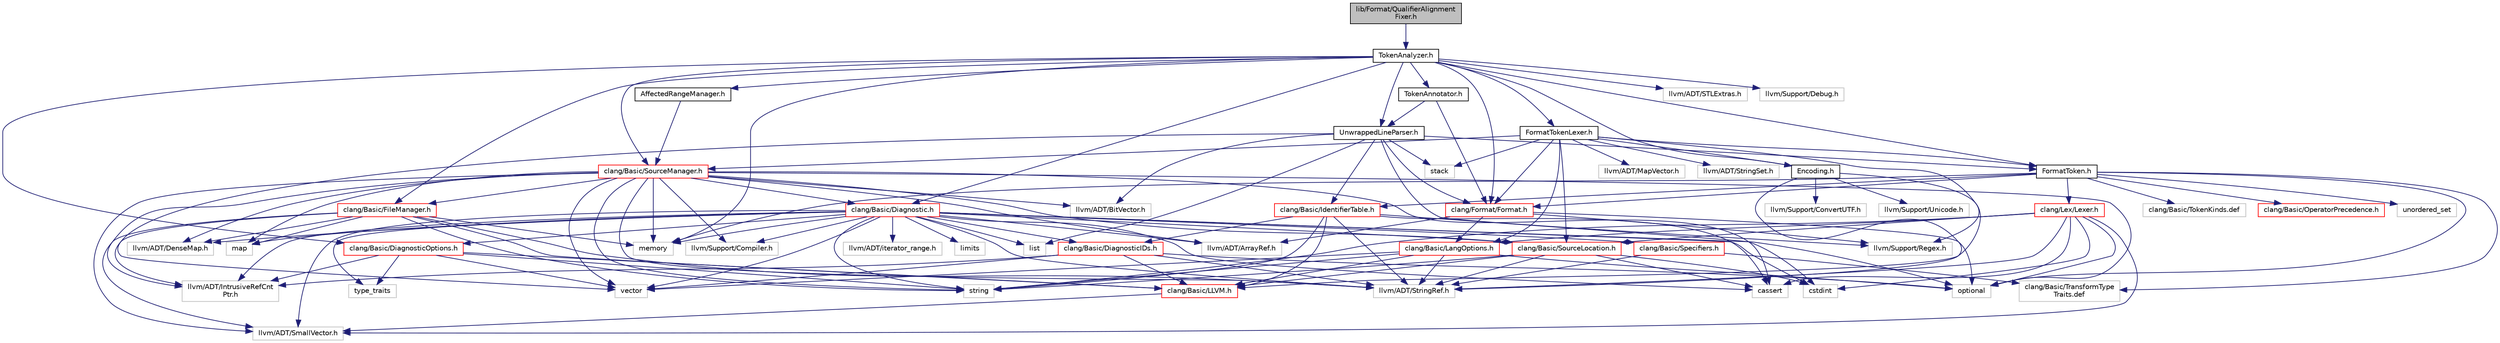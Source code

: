 digraph "lib/Format/QualifierAlignmentFixer.h"
{
 // LATEX_PDF_SIZE
  bgcolor="transparent";
  edge [fontname="Helvetica",fontsize="10",labelfontname="Helvetica",labelfontsize="10"];
  node [fontname="Helvetica",fontsize="10",shape=record];
  Node1 [label="lib/Format/QualifierAlignment\lFixer.h",height=0.2,width=0.4,color="black", fillcolor="grey75", style="filled", fontcolor="black",tooltip=" "];
  Node1 -> Node2 [color="midnightblue",fontsize="10",style="solid",fontname="Helvetica"];
  Node2 [label="TokenAnalyzer.h",height=0.2,width=0.4,color="black",URL="$TokenAnalyzer_8h.html",tooltip=" "];
  Node2 -> Node3 [color="midnightblue",fontsize="10",style="solid",fontname="Helvetica"];
  Node3 [label="AffectedRangeManager.h",height=0.2,width=0.4,color="black",URL="$AffectedRangeManager_8h.html",tooltip=" "];
  Node3 -> Node4 [color="midnightblue",fontsize="10",style="solid",fontname="Helvetica"];
  Node4 [label="clang/Basic/SourceManager.h",height=0.2,width=0.4,color="red",URL="$SourceManager_8h.html",tooltip=" "];
  Node4 -> Node5 [color="midnightblue",fontsize="10",style="solid",fontname="Helvetica"];
  Node5 [label="clang/Basic/Diagnostic.h",height=0.2,width=0.4,color="red",URL="$Basic_2Diagnostic_8h.html",tooltip=" "];
  Node5 -> Node6 [color="midnightblue",fontsize="10",style="solid",fontname="Helvetica"];
  Node6 [label="clang/Basic/DiagnosticIDs.h",height=0.2,width=0.4,color="red",URL="$DiagnosticIDs_8h.html",tooltip=" "];
  Node6 -> Node7 [color="midnightblue",fontsize="10",style="solid",fontname="Helvetica"];
  Node7 [label="clang/Basic/LLVM.h",height=0.2,width=0.4,color="red",URL="$LLVM_8h.html",tooltip=" "];
  Node7 -> Node9 [color="midnightblue",fontsize="10",style="solid",fontname="Helvetica"];
  Node9 [label="llvm/ADT/SmallVector.h",height=0.2,width=0.4,color="grey75",tooltip=" "];
  Node6 -> Node10 [color="midnightblue",fontsize="10",style="solid",fontname="Helvetica"];
  Node10 [label="llvm/ADT/IntrusiveRefCnt\lPtr.h",height=0.2,width=0.4,color="grey75",tooltip=" "];
  Node6 -> Node11 [color="midnightblue",fontsize="10",style="solid",fontname="Helvetica"];
  Node11 [label="llvm/ADT/StringRef.h",height=0.2,width=0.4,color="grey75",tooltip=" "];
  Node6 -> Node12 [color="midnightblue",fontsize="10",style="solid",fontname="Helvetica"];
  Node12 [label="optional",height=0.2,width=0.4,color="grey75",tooltip=" "];
  Node6 -> Node13 [color="midnightblue",fontsize="10",style="solid",fontname="Helvetica"];
  Node13 [label="vector",height=0.2,width=0.4,color="grey75",tooltip=" "];
  Node5 -> Node15 [color="midnightblue",fontsize="10",style="solid",fontname="Helvetica"];
  Node15 [label="clang/Basic/DiagnosticOptions.h",height=0.2,width=0.4,color="red",URL="$DiagnosticOptions_8h.html",tooltip=" "];
  Node15 -> Node7 [color="midnightblue",fontsize="10",style="solid",fontname="Helvetica"];
  Node15 -> Node10 [color="midnightblue",fontsize="10",style="solid",fontname="Helvetica"];
  Node15 -> Node16 [color="midnightblue",fontsize="10",style="solid",fontname="Helvetica"];
  Node16 [label="string",height=0.2,width=0.4,color="grey75",tooltip=" "];
  Node15 -> Node17 [color="midnightblue",fontsize="10",style="solid",fontname="Helvetica"];
  Node17 [label="type_traits",height=0.2,width=0.4,color="grey75",tooltip=" "];
  Node15 -> Node13 [color="midnightblue",fontsize="10",style="solid",fontname="Helvetica"];
  Node5 -> Node19 [color="midnightblue",fontsize="10",style="solid",fontname="Helvetica"];
  Node19 [label="clang/Basic/SourceLocation.h",height=0.2,width=0.4,color="red",URL="$SourceLocation_8h.html",tooltip=" "];
  Node19 -> Node7 [color="midnightblue",fontsize="10",style="solid",fontname="Helvetica"];
  Node19 -> Node11 [color="midnightblue",fontsize="10",style="solid",fontname="Helvetica"];
  Node19 -> Node20 [color="midnightblue",fontsize="10",style="solid",fontname="Helvetica"];
  Node20 [label="cassert",height=0.2,width=0.4,color="grey75",tooltip=" "];
  Node19 -> Node21 [color="midnightblue",fontsize="10",style="solid",fontname="Helvetica"];
  Node21 [label="cstdint",height=0.2,width=0.4,color="grey75",tooltip=" "];
  Node19 -> Node16 [color="midnightblue",fontsize="10",style="solid",fontname="Helvetica"];
  Node5 -> Node23 [color="midnightblue",fontsize="10",style="solid",fontname="Helvetica"];
  Node23 [label="clang/Basic/Specifiers.h",height=0.2,width=0.4,color="red",URL="$Specifiers_8h.html",tooltip=" "];
  Node23 -> Node11 [color="midnightblue",fontsize="10",style="solid",fontname="Helvetica"];
  Node23 -> Node26 [color="midnightblue",fontsize="10",style="solid",fontname="Helvetica"];
  Node26 [label="clang/Basic/TransformType\lTraits.def",height=0.2,width=0.4,color="grey75",tooltip=" "];
  Node5 -> Node28 [color="midnightblue",fontsize="10",style="solid",fontname="Helvetica"];
  Node28 [label="llvm/ADT/ArrayRef.h",height=0.2,width=0.4,color="grey75",tooltip=" "];
  Node5 -> Node29 [color="midnightblue",fontsize="10",style="solid",fontname="Helvetica"];
  Node29 [label="llvm/ADT/DenseMap.h",height=0.2,width=0.4,color="grey75",tooltip=" "];
  Node5 -> Node10 [color="midnightblue",fontsize="10",style="solid",fontname="Helvetica"];
  Node5 -> Node9 [color="midnightblue",fontsize="10",style="solid",fontname="Helvetica"];
  Node5 -> Node11 [color="midnightblue",fontsize="10",style="solid",fontname="Helvetica"];
  Node5 -> Node30 [color="midnightblue",fontsize="10",style="solid",fontname="Helvetica"];
  Node30 [label="llvm/ADT/iterator_range.h",height=0.2,width=0.4,color="grey75",tooltip=" "];
  Node5 -> Node31 [color="midnightblue",fontsize="10",style="solid",fontname="Helvetica"];
  Node31 [label="llvm/Support/Compiler.h",height=0.2,width=0.4,color="grey75",tooltip=" "];
  Node5 -> Node20 [color="midnightblue",fontsize="10",style="solid",fontname="Helvetica"];
  Node5 -> Node21 [color="midnightblue",fontsize="10",style="solid",fontname="Helvetica"];
  Node5 -> Node32 [color="midnightblue",fontsize="10",style="solid",fontname="Helvetica"];
  Node32 [label="limits",height=0.2,width=0.4,color="grey75",tooltip=" "];
  Node5 -> Node33 [color="midnightblue",fontsize="10",style="solid",fontname="Helvetica"];
  Node33 [label="list",height=0.2,width=0.4,color="grey75",tooltip=" "];
  Node5 -> Node34 [color="midnightblue",fontsize="10",style="solid",fontname="Helvetica"];
  Node34 [label="map",height=0.2,width=0.4,color="grey75",tooltip=" "];
  Node5 -> Node35 [color="midnightblue",fontsize="10",style="solid",fontname="Helvetica"];
  Node35 [label="memory",height=0.2,width=0.4,color="grey75",tooltip=" "];
  Node5 -> Node12 [color="midnightblue",fontsize="10",style="solid",fontname="Helvetica"];
  Node5 -> Node16 [color="midnightblue",fontsize="10",style="solid",fontname="Helvetica"];
  Node5 -> Node17 [color="midnightblue",fontsize="10",style="solid",fontname="Helvetica"];
  Node5 -> Node13 [color="midnightblue",fontsize="10",style="solid",fontname="Helvetica"];
  Node4 -> Node48 [color="midnightblue",fontsize="10",style="solid",fontname="Helvetica"];
  Node48 [label="clang/Basic/FileManager.h",height=0.2,width=0.4,color="red",URL="$FileManager_8h.html",tooltip=" "];
  Node48 -> Node7 [color="midnightblue",fontsize="10",style="solid",fontname="Helvetica"];
  Node48 -> Node29 [color="midnightblue",fontsize="10",style="solid",fontname="Helvetica"];
  Node48 -> Node10 [color="midnightblue",fontsize="10",style="solid",fontname="Helvetica"];
  Node48 -> Node9 [color="midnightblue",fontsize="10",style="solid",fontname="Helvetica"];
  Node48 -> Node11 [color="midnightblue",fontsize="10",style="solid",fontname="Helvetica"];
  Node48 -> Node34 [color="midnightblue",fontsize="10",style="solid",fontname="Helvetica"];
  Node48 -> Node35 [color="midnightblue",fontsize="10",style="solid",fontname="Helvetica"];
  Node48 -> Node16 [color="midnightblue",fontsize="10",style="solid",fontname="Helvetica"];
  Node4 -> Node19 [color="midnightblue",fontsize="10",style="solid",fontname="Helvetica"];
  Node4 -> Node28 [color="midnightblue",fontsize="10",style="solid",fontname="Helvetica"];
  Node4 -> Node54 [color="midnightblue",fontsize="10",style="solid",fontname="Helvetica"];
  Node54 [label="llvm/ADT/BitVector.h",height=0.2,width=0.4,color="grey75",tooltip=" "];
  Node4 -> Node29 [color="midnightblue",fontsize="10",style="solid",fontname="Helvetica"];
  Node4 -> Node10 [color="midnightblue",fontsize="10",style="solid",fontname="Helvetica"];
  Node4 -> Node9 [color="midnightblue",fontsize="10",style="solid",fontname="Helvetica"];
  Node4 -> Node11 [color="midnightblue",fontsize="10",style="solid",fontname="Helvetica"];
  Node4 -> Node31 [color="midnightblue",fontsize="10",style="solid",fontname="Helvetica"];
  Node4 -> Node20 [color="midnightblue",fontsize="10",style="solid",fontname="Helvetica"];
  Node4 -> Node34 [color="midnightblue",fontsize="10",style="solid",fontname="Helvetica"];
  Node4 -> Node35 [color="midnightblue",fontsize="10",style="solid",fontname="Helvetica"];
  Node4 -> Node12 [color="midnightblue",fontsize="10",style="solid",fontname="Helvetica"];
  Node4 -> Node16 [color="midnightblue",fontsize="10",style="solid",fontname="Helvetica"];
  Node4 -> Node13 [color="midnightblue",fontsize="10",style="solid",fontname="Helvetica"];
  Node2 -> Node59 [color="midnightblue",fontsize="10",style="solid",fontname="Helvetica"];
  Node59 [label="Encoding.h",height=0.2,width=0.4,color="black",URL="$Encoding_8h.html",tooltip=" "];
  Node59 -> Node7 [color="midnightblue",fontsize="10",style="solid",fontname="Helvetica"];
  Node59 -> Node11 [color="midnightblue",fontsize="10",style="solid",fontname="Helvetica"];
  Node59 -> Node60 [color="midnightblue",fontsize="10",style="solid",fontname="Helvetica"];
  Node60 [label="llvm/Support/ConvertUTF.h",height=0.2,width=0.4,color="grey75",tooltip=" "];
  Node59 -> Node61 [color="midnightblue",fontsize="10",style="solid",fontname="Helvetica"];
  Node61 [label="llvm/Support/Unicode.h",height=0.2,width=0.4,color="grey75",tooltip=" "];
  Node2 -> Node62 [color="midnightblue",fontsize="10",style="solid",fontname="Helvetica"];
  Node62 [label="FormatToken.h",height=0.2,width=0.4,color="black",URL="$FormatToken_8h.html",tooltip=" "];
  Node62 -> Node63 [color="midnightblue",fontsize="10",style="solid",fontname="Helvetica"];
  Node63 [label="clang/Basic/IdentifierTable.h",height=0.2,width=0.4,color="red",URL="$IdentifierTable_8h.html",tooltip=" "];
  Node63 -> Node6 [color="midnightblue",fontsize="10",style="solid",fontname="Helvetica"];
  Node63 -> Node7 [color="midnightblue",fontsize="10",style="solid",fontname="Helvetica"];
  Node63 -> Node11 [color="midnightblue",fontsize="10",style="solid",fontname="Helvetica"];
  Node63 -> Node20 [color="midnightblue",fontsize="10",style="solid",fontname="Helvetica"];
  Node63 -> Node21 [color="midnightblue",fontsize="10",style="solid",fontname="Helvetica"];
  Node63 -> Node16 [color="midnightblue",fontsize="10",style="solid",fontname="Helvetica"];
  Node62 -> Node69 [color="midnightblue",fontsize="10",style="solid",fontname="Helvetica"];
  Node69 [label="clang/Basic/OperatorPrecedence.h",height=0.2,width=0.4,color="red",URL="$OperatorPrecedence_8h.html",tooltip=" "];
  Node62 -> Node70 [color="midnightblue",fontsize="10",style="solid",fontname="Helvetica"];
  Node70 [label="clang/Format/Format.h",height=0.2,width=0.4,color="red",URL="$Format_8h.html",tooltip=" "];
  Node70 -> Node71 [color="midnightblue",fontsize="10",style="solid",fontname="Helvetica"];
  Node71 [label="clang/Basic/LangOptions.h",height=0.2,width=0.4,color="red",URL="$LangOptions_8h.html",tooltip=" "];
  Node71 -> Node7 [color="midnightblue",fontsize="10",style="solid",fontname="Helvetica"];
  Node71 -> Node11 [color="midnightblue",fontsize="10",style="solid",fontname="Helvetica"];
  Node71 -> Node12 [color="midnightblue",fontsize="10",style="solid",fontname="Helvetica"];
  Node71 -> Node16 [color="midnightblue",fontsize="10",style="solid",fontname="Helvetica"];
  Node71 -> Node13 [color="midnightblue",fontsize="10",style="solid",fontname="Helvetica"];
  Node70 -> Node28 [color="midnightblue",fontsize="10",style="solid",fontname="Helvetica"];
  Node70 -> Node96 [color="midnightblue",fontsize="10",style="solid",fontname="Helvetica"];
  Node96 [label="llvm/Support/Regex.h",height=0.2,width=0.4,color="grey75",tooltip=" "];
  Node70 -> Node12 [color="midnightblue",fontsize="10",style="solid",fontname="Helvetica"];
  Node62 -> Node98 [color="midnightblue",fontsize="10",style="solid",fontname="Helvetica"];
  Node98 [label="clang/Lex/Lexer.h",height=0.2,width=0.4,color="red",URL="$Lexer_8h.html",tooltip=" "];
  Node98 -> Node71 [color="midnightblue",fontsize="10",style="solid",fontname="Helvetica"];
  Node98 -> Node19 [color="midnightblue",fontsize="10",style="solid",fontname="Helvetica"];
  Node98 -> Node9 [color="midnightblue",fontsize="10",style="solid",fontname="Helvetica"];
  Node98 -> Node11 [color="midnightblue",fontsize="10",style="solid",fontname="Helvetica"];
  Node98 -> Node20 [color="midnightblue",fontsize="10",style="solid",fontname="Helvetica"];
  Node98 -> Node21 [color="midnightblue",fontsize="10",style="solid",fontname="Helvetica"];
  Node98 -> Node12 [color="midnightblue",fontsize="10",style="solid",fontname="Helvetica"];
  Node98 -> Node16 [color="midnightblue",fontsize="10",style="solid",fontname="Helvetica"];
  Node62 -> Node35 [color="midnightblue",fontsize="10",style="solid",fontname="Helvetica"];
  Node62 -> Node12 [color="midnightblue",fontsize="10",style="solid",fontname="Helvetica"];
  Node62 -> Node103 [color="midnightblue",fontsize="10",style="solid",fontname="Helvetica"];
  Node103 [label="unordered_set",height=0.2,width=0.4,color="grey75",tooltip=" "];
  Node62 -> Node26 [color="midnightblue",fontsize="10",style="solid",fontname="Helvetica"];
  Node62 -> Node65 [color="midnightblue",fontsize="10",style="solid",fontname="Helvetica"];
  Node65 [label="clang/Basic/TokenKinds.def",height=0.2,width=0.4,color="grey75",tooltip=" "];
  Node2 -> Node104 [color="midnightblue",fontsize="10",style="solid",fontname="Helvetica"];
  Node104 [label="FormatTokenLexer.h",height=0.2,width=0.4,color="black",URL="$FormatTokenLexer_8h.html",tooltip=" "];
  Node104 -> Node59 [color="midnightblue",fontsize="10",style="solid",fontname="Helvetica"];
  Node104 -> Node62 [color="midnightblue",fontsize="10",style="solid",fontname="Helvetica"];
  Node104 -> Node71 [color="midnightblue",fontsize="10",style="solid",fontname="Helvetica"];
  Node104 -> Node19 [color="midnightblue",fontsize="10",style="solid",fontname="Helvetica"];
  Node104 -> Node4 [color="midnightblue",fontsize="10",style="solid",fontname="Helvetica"];
  Node104 -> Node70 [color="midnightblue",fontsize="10",style="solid",fontname="Helvetica"];
  Node104 -> Node105 [color="midnightblue",fontsize="10",style="solid",fontname="Helvetica"];
  Node105 [label="llvm/ADT/MapVector.h",height=0.2,width=0.4,color="grey75",tooltip=" "];
  Node104 -> Node106 [color="midnightblue",fontsize="10",style="solid",fontname="Helvetica"];
  Node106 [label="llvm/ADT/StringSet.h",height=0.2,width=0.4,color="grey75",tooltip=" "];
  Node104 -> Node96 [color="midnightblue",fontsize="10",style="solid",fontname="Helvetica"];
  Node104 -> Node107 [color="midnightblue",fontsize="10",style="solid",fontname="Helvetica"];
  Node107 [label="stack",height=0.2,width=0.4,color="grey75",tooltip=" "];
  Node2 -> Node108 [color="midnightblue",fontsize="10",style="solid",fontname="Helvetica"];
  Node108 [label="TokenAnnotator.h",height=0.2,width=0.4,color="black",URL="$TokenAnnotator_8h.html",tooltip=" "];
  Node108 -> Node109 [color="midnightblue",fontsize="10",style="solid",fontname="Helvetica"];
  Node109 [label="UnwrappedLineParser.h",height=0.2,width=0.4,color="black",URL="$UnwrappedLineParser_8h.html",tooltip=" "];
  Node109 -> Node62 [color="midnightblue",fontsize="10",style="solid",fontname="Helvetica"];
  Node109 -> Node63 [color="midnightblue",fontsize="10",style="solid",fontname="Helvetica"];
  Node109 -> Node70 [color="midnightblue",fontsize="10",style="solid",fontname="Helvetica"];
  Node109 -> Node54 [color="midnightblue",fontsize="10",style="solid",fontname="Helvetica"];
  Node109 -> Node96 [color="midnightblue",fontsize="10",style="solid",fontname="Helvetica"];
  Node109 -> Node33 [color="midnightblue",fontsize="10",style="solid",fontname="Helvetica"];
  Node109 -> Node107 [color="midnightblue",fontsize="10",style="solid",fontname="Helvetica"];
  Node109 -> Node13 [color="midnightblue",fontsize="10",style="solid",fontname="Helvetica"];
  Node108 -> Node70 [color="midnightblue",fontsize="10",style="solid",fontname="Helvetica"];
  Node2 -> Node109 [color="midnightblue",fontsize="10",style="solid",fontname="Helvetica"];
  Node2 -> Node5 [color="midnightblue",fontsize="10",style="solid",fontname="Helvetica"];
  Node2 -> Node15 [color="midnightblue",fontsize="10",style="solid",fontname="Helvetica"];
  Node2 -> Node48 [color="midnightblue",fontsize="10",style="solid",fontname="Helvetica"];
  Node2 -> Node4 [color="midnightblue",fontsize="10",style="solid",fontname="Helvetica"];
  Node2 -> Node70 [color="midnightblue",fontsize="10",style="solid",fontname="Helvetica"];
  Node2 -> Node43 [color="midnightblue",fontsize="10",style="solid",fontname="Helvetica"];
  Node43 [label="llvm/ADT/STLExtras.h",height=0.2,width=0.4,color="grey75",tooltip=" "];
  Node2 -> Node110 [color="midnightblue",fontsize="10",style="solid",fontname="Helvetica"];
  Node110 [label="llvm/Support/Debug.h",height=0.2,width=0.4,color="grey75",tooltip=" "];
  Node2 -> Node35 [color="midnightblue",fontsize="10",style="solid",fontname="Helvetica"];
}
